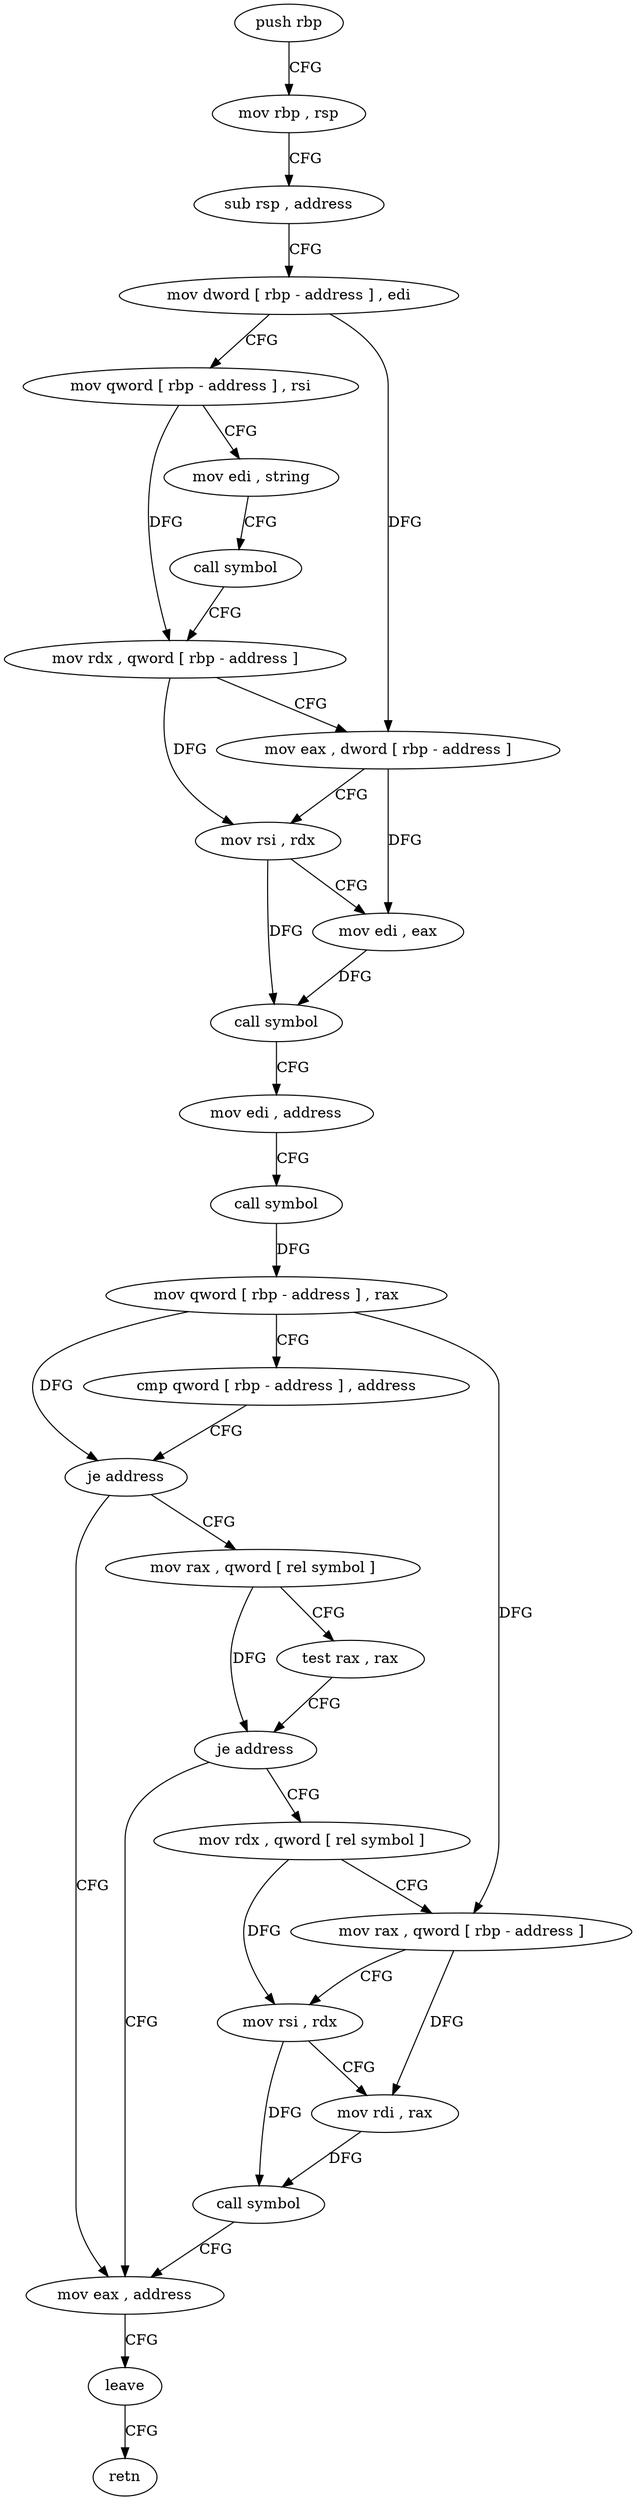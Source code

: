 digraph "func" {
"4220045" [label = "push rbp" ]
"4220046" [label = "mov rbp , rsp" ]
"4220049" [label = "sub rsp , address" ]
"4220053" [label = "mov dword [ rbp - address ] , edi" ]
"4220056" [label = "mov qword [ rbp - address ] , rsi" ]
"4220060" [label = "mov edi , string" ]
"4220065" [label = "call symbol" ]
"4220070" [label = "mov rdx , qword [ rbp - address ]" ]
"4220074" [label = "mov eax , dword [ rbp - address ]" ]
"4220077" [label = "mov rsi , rdx" ]
"4220080" [label = "mov edi , eax" ]
"4220082" [label = "call symbol" ]
"4220087" [label = "mov edi , address" ]
"4220092" [label = "call symbol" ]
"4220097" [label = "mov qword [ rbp - address ] , rax" ]
"4220101" [label = "cmp qword [ rbp - address ] , address" ]
"4220106" [label = "je address" ]
"4220142" [label = "mov eax , address" ]
"4220108" [label = "mov rax , qword [ rel symbol ]" ]
"4220147" [label = "leave" ]
"4220148" [label = "retn" ]
"4220115" [label = "test rax , rax" ]
"4220118" [label = "je address" ]
"4220120" [label = "mov rdx , qword [ rel symbol ]" ]
"4220127" [label = "mov rax , qword [ rbp - address ]" ]
"4220131" [label = "mov rsi , rdx" ]
"4220134" [label = "mov rdi , rax" ]
"4220137" [label = "call symbol" ]
"4220045" -> "4220046" [ label = "CFG" ]
"4220046" -> "4220049" [ label = "CFG" ]
"4220049" -> "4220053" [ label = "CFG" ]
"4220053" -> "4220056" [ label = "CFG" ]
"4220053" -> "4220074" [ label = "DFG" ]
"4220056" -> "4220060" [ label = "CFG" ]
"4220056" -> "4220070" [ label = "DFG" ]
"4220060" -> "4220065" [ label = "CFG" ]
"4220065" -> "4220070" [ label = "CFG" ]
"4220070" -> "4220074" [ label = "CFG" ]
"4220070" -> "4220077" [ label = "DFG" ]
"4220074" -> "4220077" [ label = "CFG" ]
"4220074" -> "4220080" [ label = "DFG" ]
"4220077" -> "4220080" [ label = "CFG" ]
"4220077" -> "4220082" [ label = "DFG" ]
"4220080" -> "4220082" [ label = "DFG" ]
"4220082" -> "4220087" [ label = "CFG" ]
"4220087" -> "4220092" [ label = "CFG" ]
"4220092" -> "4220097" [ label = "DFG" ]
"4220097" -> "4220101" [ label = "CFG" ]
"4220097" -> "4220106" [ label = "DFG" ]
"4220097" -> "4220127" [ label = "DFG" ]
"4220101" -> "4220106" [ label = "CFG" ]
"4220106" -> "4220142" [ label = "CFG" ]
"4220106" -> "4220108" [ label = "CFG" ]
"4220142" -> "4220147" [ label = "CFG" ]
"4220108" -> "4220115" [ label = "CFG" ]
"4220108" -> "4220118" [ label = "DFG" ]
"4220147" -> "4220148" [ label = "CFG" ]
"4220115" -> "4220118" [ label = "CFG" ]
"4220118" -> "4220142" [ label = "CFG" ]
"4220118" -> "4220120" [ label = "CFG" ]
"4220120" -> "4220127" [ label = "CFG" ]
"4220120" -> "4220131" [ label = "DFG" ]
"4220127" -> "4220131" [ label = "CFG" ]
"4220127" -> "4220134" [ label = "DFG" ]
"4220131" -> "4220134" [ label = "CFG" ]
"4220131" -> "4220137" [ label = "DFG" ]
"4220134" -> "4220137" [ label = "DFG" ]
"4220137" -> "4220142" [ label = "CFG" ]
}
